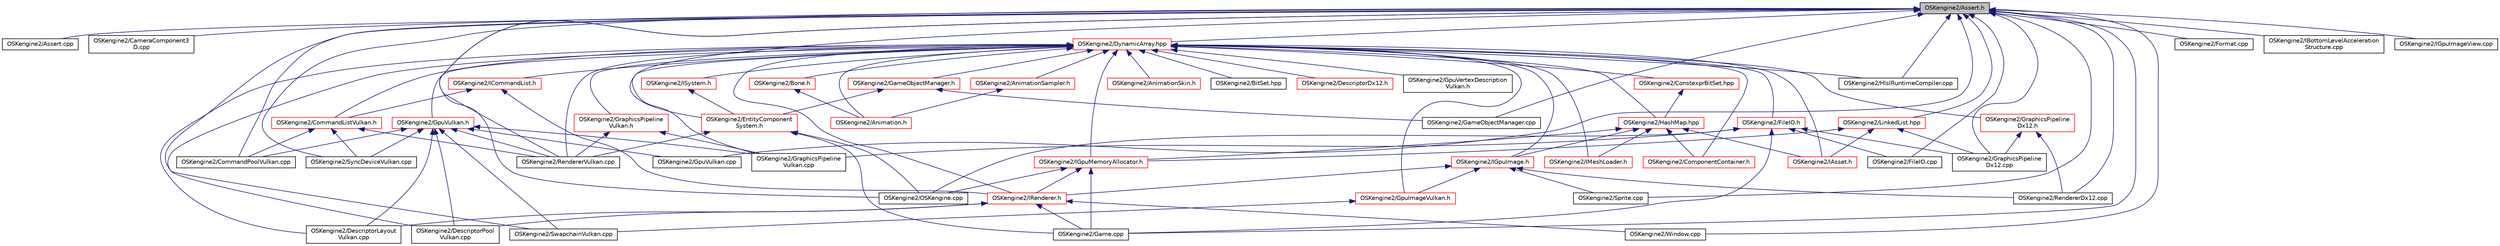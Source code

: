 digraph "OSKengine2/Assert.h"
{
 // LATEX_PDF_SIZE
  edge [fontname="Helvetica",fontsize="10",labelfontname="Helvetica",labelfontsize="10"];
  node [fontname="Helvetica",fontsize="10",shape=record];
  Node1 [label="OSKengine2/Assert.h",height=0.2,width=0.4,color="black", fillcolor="grey75", style="filled", fontcolor="black",tooltip=" "];
  Node1 -> Node2 [dir="back",color="midnightblue",fontsize="10",style="solid"];
  Node2 [label="OSKengine2/Assert.cpp",height=0.2,width=0.4,color="black", fillcolor="white", style="filled",URL="$_assert_8cpp.html",tooltip=" "];
  Node1 -> Node3 [dir="back",color="midnightblue",fontsize="10",style="solid"];
  Node3 [label="OSKengine2/CameraComponent3\lD.cpp",height=0.2,width=0.4,color="black", fillcolor="white", style="filled",URL="$_camera_component3_d_8cpp.html",tooltip=" "];
  Node1 -> Node4 [dir="back",color="midnightblue",fontsize="10",style="solid"];
  Node4 [label="OSKengine2/CommandPoolVulkan.cpp",height=0.2,width=0.4,color="black", fillcolor="white", style="filled",URL="$_command_pool_vulkan_8cpp.html",tooltip=" "];
  Node1 -> Node5 [dir="back",color="midnightblue",fontsize="10",style="solid"];
  Node5 [label="OSKengine2/DynamicArray.hpp",height=0.2,width=0.4,color="red", fillcolor="white", style="filled",URL="$_dynamic_array_8hpp.html",tooltip=" "];
  Node5 -> Node6 [dir="back",color="midnightblue",fontsize="10",style="solid"];
  Node6 [label="OSKengine2/Animation.h",height=0.2,width=0.4,color="red", fillcolor="white", style="filled",URL="$_animation_8h.html",tooltip=" "];
  Node5 -> Node29 [dir="back",color="midnightblue",fontsize="10",style="solid"];
  Node29 [label="OSKengine2/AnimationSampler.h",height=0.2,width=0.4,color="red", fillcolor="white", style="filled",URL="$_animation_sampler_8h.html",tooltip=" "];
  Node29 -> Node6 [dir="back",color="midnightblue",fontsize="10",style="solid"];
  Node5 -> Node30 [dir="back",color="midnightblue",fontsize="10",style="solid"];
  Node30 [label="OSKengine2/AnimationSkin.h",height=0.2,width=0.4,color="red", fillcolor="white", style="filled",URL="$_animation_skin_8h.html",tooltip=" "];
  Node5 -> Node31 [dir="back",color="midnightblue",fontsize="10",style="solid"];
  Node31 [label="OSKengine2/BitSet.hpp",height=0.2,width=0.4,color="black", fillcolor="white", style="filled",URL="$_bit_set_8hpp.html",tooltip=" "];
  Node5 -> Node32 [dir="back",color="midnightblue",fontsize="10",style="solid"];
  Node32 [label="OSKengine2/Bone.h",height=0.2,width=0.4,color="red", fillcolor="white", style="filled",URL="$_bone_8h.html",tooltip=" "];
  Node32 -> Node6 [dir="back",color="midnightblue",fontsize="10",style="solid"];
  Node5 -> Node33 [dir="back",color="midnightblue",fontsize="10",style="solid"];
  Node33 [label="OSKengine2/CommandListVulkan.h",height=0.2,width=0.4,color="red", fillcolor="white", style="filled",URL="$_command_list_vulkan_8h.html",tooltip=" "];
  Node33 -> Node4 [dir="back",color="midnightblue",fontsize="10",style="solid"];
  Node33 -> Node26 [dir="back",color="midnightblue",fontsize="10",style="solid"];
  Node26 [label="OSKengine2/RendererVulkan.cpp",height=0.2,width=0.4,color="black", fillcolor="white", style="filled",URL="$_renderer_vulkan_8cpp.html",tooltip=" "];
  Node33 -> Node37 [dir="back",color="midnightblue",fontsize="10",style="solid"];
  Node37 [label="OSKengine2/SyncDeviceVulkan.cpp",height=0.2,width=0.4,color="black", fillcolor="white", style="filled",URL="$_sync_device_vulkan_8cpp.html",tooltip=" "];
  Node5 -> Node39 [dir="back",color="midnightblue",fontsize="10",style="solid"];
  Node39 [label="OSKengine2/ComponentContainer.h",height=0.2,width=0.4,color="red", fillcolor="white", style="filled",URL="$_component_container_8h.html",tooltip=" "];
  Node5 -> Node95 [dir="back",color="midnightblue",fontsize="10",style="solid"];
  Node95 [label="OSKengine2/ConstexprBitSet.hpp",height=0.2,width=0.4,color="red", fillcolor="white", style="filled",URL="$_constexpr_bit_set_8hpp.html",tooltip=" "];
  Node95 -> Node137 [dir="back",color="midnightblue",fontsize="10",style="solid"];
  Node137 [label="OSKengine2/HashMap.hpp",height=0.2,width=0.4,color="red", fillcolor="white", style="filled",URL="$_hash_map_8hpp.html",tooltip=" "];
  Node137 -> Node39 [dir="back",color="midnightblue",fontsize="10",style="solid"];
  Node137 -> Node140 [dir="back",color="midnightblue",fontsize="10",style="solid"];
  Node140 [label="OSKengine2/IAsset.h",height=0.2,width=0.4,color="red", fillcolor="white", style="filled",URL="$_i_asset_8h.html",tooltip=" "];
  Node137 -> Node148 [dir="back",color="midnightblue",fontsize="10",style="solid"];
  Node148 [label="OSKengine2/IGpuImage.h",height=0.2,width=0.4,color="red", fillcolor="white", style="filled",URL="$_i_gpu_image_8h.html",tooltip=" "];
  Node148 -> Node151 [dir="back",color="midnightblue",fontsize="10",style="solid"];
  Node151 [label="OSKengine2/GpuImageVulkan.h",height=0.2,width=0.4,color="red", fillcolor="white", style="filled",URL="$_gpu_image_vulkan_8h.html",tooltip=" "];
  Node151 -> Node86 [dir="back",color="midnightblue",fontsize="10",style="solid"];
  Node86 [label="OSKengine2/SwapchainVulkan.cpp",height=0.2,width=0.4,color="black", fillcolor="white", style="filled",URL="$_swapchain_vulkan_8cpp.html",tooltip=" "];
  Node148 -> Node98 [dir="back",color="midnightblue",fontsize="10",style="solid"];
  Node98 [label="OSKengine2/IRenderer.h",height=0.2,width=0.4,color="red", fillcolor="white", style="filled",URL="$_i_renderer_8h.html",tooltip=" "];
  Node98 -> Node52 [dir="back",color="midnightblue",fontsize="10",style="solid"];
  Node52 [label="OSKengine2/DescriptorLayout\lVulkan.cpp",height=0.2,width=0.4,color="black", fillcolor="white", style="filled",URL="$_descriptor_layout_vulkan_8cpp.html",tooltip=" "];
  Node98 -> Node53 [dir="back",color="midnightblue",fontsize="10",style="solid"];
  Node53 [label="OSKengine2/DescriptorPool\lVulkan.cpp",height=0.2,width=0.4,color="black", fillcolor="white", style="filled",URL="$_descriptor_pool_vulkan_8cpp.html",tooltip=" "];
  Node98 -> Node44 [dir="back",color="midnightblue",fontsize="10",style="solid"];
  Node44 [label="OSKengine2/Game.cpp",height=0.2,width=0.4,color="black", fillcolor="white", style="filled",URL="$_game_8cpp.html",tooltip=" "];
  Node98 -> Node94 [dir="back",color="midnightblue",fontsize="10",style="solid"];
  Node94 [label="OSKengine2/Window.cpp",height=0.2,width=0.4,color="black", fillcolor="white", style="filled",URL="$_window_8cpp.html",tooltip=" "];
  Node148 -> Node25 [dir="back",color="midnightblue",fontsize="10",style="solid"];
  Node25 [label="OSKengine2/RendererDx12.cpp",height=0.2,width=0.4,color="black", fillcolor="white", style="filled",URL="$_renderer_dx12_8cpp.html",tooltip=" "];
  Node148 -> Node102 [dir="back",color="midnightblue",fontsize="10",style="solid"];
  Node102 [label="OSKengine2/Sprite.cpp",height=0.2,width=0.4,color="black", fillcolor="white", style="filled",URL="$_sprite_8cpp.html",tooltip=" "];
  Node137 -> Node156 [dir="back",color="midnightblue",fontsize="10",style="solid"];
  Node156 [label="OSKengine2/IGpuMemoryAllocator.h",height=0.2,width=0.4,color="red", fillcolor="white", style="filled",URL="$_i_gpu_memory_allocator_8h.html",tooltip=" "];
  Node156 -> Node44 [dir="back",color="midnightblue",fontsize="10",style="solid"];
  Node156 -> Node98 [dir="back",color="midnightblue",fontsize="10",style="solid"];
  Node156 -> Node45 [dir="back",color="midnightblue",fontsize="10",style="solid"];
  Node45 [label="OSKengine2/OSKengine.cpp",height=0.2,width=0.4,color="black", fillcolor="white", style="filled",URL="$_o_s_kengine_8cpp.html",tooltip=" "];
  Node137 -> Node16 [dir="back",color="midnightblue",fontsize="10",style="solid"];
  Node16 [label="OSKengine2/IMeshLoader.h",height=0.2,width=0.4,color="red", fillcolor="white", style="filled",URL="$_i_mesh_loader_8h.html",tooltip=" "];
  Node5 -> Node174 [dir="back",color="midnightblue",fontsize="10",style="solid"];
  Node174 [label="OSKengine2/DescriptorDx12.h",height=0.2,width=0.4,color="red", fillcolor="white", style="filled",URL="$_descriptor_dx12_8h.html",tooltip=" "];
  Node5 -> Node52 [dir="back",color="midnightblue",fontsize="10",style="solid"];
  Node5 -> Node53 [dir="back",color="midnightblue",fontsize="10",style="solid"];
  Node5 -> Node178 [dir="back",color="midnightblue",fontsize="10",style="solid"];
  Node178 [label="OSKengine2/FileIO.h",height=0.2,width=0.4,color="red", fillcolor="white", style="filled",URL="$_file_i_o_8h.html",tooltip=" "];
  Node178 -> Node179 [dir="back",color="midnightblue",fontsize="10",style="solid"];
  Node179 [label="OSKengine2/FileIO.cpp",height=0.2,width=0.4,color="black", fillcolor="white", style="filled",URL="$_file_i_o_8cpp.html",tooltip=" "];
  Node178 -> Node44 [dir="back",color="midnightblue",fontsize="10",style="solid"];
  Node178 -> Node64 [dir="back",color="midnightblue",fontsize="10",style="solid"];
  Node64 [label="OSKengine2/GraphicsPipeline\lDx12.cpp",height=0.2,width=0.4,color="black", fillcolor="white", style="filled",URL="$_graphics_pipeline_dx12_8cpp.html",tooltip=" "];
  Node178 -> Node101 [dir="back",color="midnightblue",fontsize="10",style="solid"];
  Node101 [label="OSKengine2/GraphicsPipeline\lVulkan.cpp",height=0.2,width=0.4,color="black", fillcolor="white", style="filled",URL="$_graphics_pipeline_vulkan_8cpp.html",tooltip=" "];
  Node178 -> Node45 [dir="back",color="midnightblue",fontsize="10",style="solid"];
  Node5 -> Node106 [dir="back",color="midnightblue",fontsize="10",style="solid"];
  Node106 [label="OSKengine2/GameObjectManager.h",height=0.2,width=0.4,color="red", fillcolor="white", style="filled",URL="$_game_object_manager_8h.html",tooltip=" "];
  Node106 -> Node43 [dir="back",color="midnightblue",fontsize="10",style="solid"];
  Node43 [label="OSKengine2/EntityComponent\lSystem.h",height=0.2,width=0.4,color="red", fillcolor="white", style="filled",URL="$_entity_component_system_8h.html",tooltip=" "];
  Node43 -> Node44 [dir="back",color="midnightblue",fontsize="10",style="solid"];
  Node43 -> Node45 [dir="back",color="midnightblue",fontsize="10",style="solid"];
  Node43 -> Node26 [dir="back",color="midnightblue",fontsize="10",style="solid"];
  Node106 -> Node105 [dir="back",color="midnightblue",fontsize="10",style="solid"];
  Node105 [label="OSKengine2/GameObjectManager.cpp",height=0.2,width=0.4,color="black", fillcolor="white", style="filled",URL="$_game_object_manager_8cpp.html",tooltip=" "];
  Node5 -> Node151 [dir="back",color="midnightblue",fontsize="10",style="solid"];
  Node5 -> Node180 [dir="back",color="midnightblue",fontsize="10",style="solid"];
  Node180 [label="OSKengine2/GpuVertexDescription\lVulkan.h",height=0.2,width=0.4,color="black", fillcolor="white", style="filled",URL="$_gpu_vertex_description_vulkan_8h.html",tooltip=" "];
  Node5 -> Node181 [dir="back",color="midnightblue",fontsize="10",style="solid"];
  Node181 [label="OSKengine2/GpuVulkan.h",height=0.2,width=0.4,color="red", fillcolor="white", style="filled",URL="$_gpu_vulkan_8h.html",tooltip=" "];
  Node181 -> Node4 [dir="back",color="midnightblue",fontsize="10",style="solid"];
  Node181 -> Node52 [dir="back",color="midnightblue",fontsize="10",style="solid"];
  Node181 -> Node53 [dir="back",color="midnightblue",fontsize="10",style="solid"];
  Node181 -> Node63 [dir="back",color="midnightblue",fontsize="10",style="solid"];
  Node63 [label="OSKengine2/GpuVulkan.cpp",height=0.2,width=0.4,color="black", fillcolor="white", style="filled",URL="$_gpu_vulkan_8cpp.html",tooltip=" "];
  Node181 -> Node101 [dir="back",color="midnightblue",fontsize="10",style="solid"];
  Node181 -> Node26 [dir="back",color="midnightblue",fontsize="10",style="solid"];
  Node181 -> Node86 [dir="back",color="midnightblue",fontsize="10",style="solid"];
  Node181 -> Node37 [dir="back",color="midnightblue",fontsize="10",style="solid"];
  Node5 -> Node168 [dir="back",color="midnightblue",fontsize="10",style="solid"];
  Node168 [label="OSKengine2/GraphicsPipeline\lDx12.h",height=0.2,width=0.4,color="red", fillcolor="white", style="filled",URL="$_graphics_pipeline_dx12_8h.html",tooltip=" "];
  Node168 -> Node64 [dir="back",color="midnightblue",fontsize="10",style="solid"];
  Node168 -> Node25 [dir="back",color="midnightblue",fontsize="10",style="solid"];
  Node5 -> Node101 [dir="back",color="midnightblue",fontsize="10",style="solid"];
  Node5 -> Node184 [dir="back",color="midnightblue",fontsize="10",style="solid"];
  Node184 [label="OSKengine2/GraphicsPipeline\lVulkan.h",height=0.2,width=0.4,color="red", fillcolor="white", style="filled",URL="$_graphics_pipeline_vulkan_8h.html",tooltip=" "];
  Node184 -> Node101 [dir="back",color="midnightblue",fontsize="10",style="solid"];
  Node184 -> Node26 [dir="back",color="midnightblue",fontsize="10",style="solid"];
  Node5 -> Node137 [dir="back",color="midnightblue",fontsize="10",style="solid"];
  Node5 -> Node185 [dir="back",color="midnightblue",fontsize="10",style="solid"];
  Node185 [label="OSKengine2/HlslRuntimeCompiler.cpp",height=0.2,width=0.4,color="black", fillcolor="white", style="filled",URL="$_hlsl_runtime_compiler_8cpp.html",tooltip=" "];
  Node5 -> Node140 [dir="back",color="midnightblue",fontsize="10",style="solid"];
  Node5 -> Node186 [dir="back",color="midnightblue",fontsize="10",style="solid"];
  Node186 [label="OSKengine2/ICommandList.h",height=0.2,width=0.4,color="red", fillcolor="white", style="filled",URL="$_i_command_list_8h.html",tooltip=" "];
  Node186 -> Node33 [dir="back",color="midnightblue",fontsize="10",style="solid"];
  Node186 -> Node98 [dir="back",color="midnightblue",fontsize="10",style="solid"];
  Node5 -> Node148 [dir="back",color="midnightblue",fontsize="10",style="solid"];
  Node5 -> Node156 [dir="back",color="midnightblue",fontsize="10",style="solid"];
  Node5 -> Node16 [dir="back",color="midnightblue",fontsize="10",style="solid"];
  Node5 -> Node98 [dir="back",color="midnightblue",fontsize="10",style="solid"];
  Node5 -> Node107 [dir="back",color="midnightblue",fontsize="10",style="solid"];
  Node107 [label="OSKengine2/ISystem.h",height=0.2,width=0.4,color="red", fillcolor="white", style="filled",URL="$_i_system_8h.html",tooltip=" "];
  Node107 -> Node43 [dir="back",color="midnightblue",fontsize="10",style="solid"];
  Node5 -> Node26 [dir="back",color="midnightblue",fontsize="10",style="solid"];
  Node1 -> Node43 [dir="back",color="midnightblue",fontsize="10",style="solid"];
  Node1 -> Node179 [dir="back",color="midnightblue",fontsize="10",style="solid"];
  Node1 -> Node217 [dir="back",color="midnightblue",fontsize="10",style="solid"];
  Node217 [label="OSKengine2/Format.cpp",height=0.2,width=0.4,color="black", fillcolor="white", style="filled",URL="$_format_8cpp.html",tooltip=" "];
  Node1 -> Node44 [dir="back",color="midnightblue",fontsize="10",style="solid"];
  Node1 -> Node105 [dir="back",color="midnightblue",fontsize="10",style="solid"];
  Node1 -> Node63 [dir="back",color="midnightblue",fontsize="10",style="solid"];
  Node1 -> Node64 [dir="back",color="midnightblue",fontsize="10",style="solid"];
  Node1 -> Node185 [dir="back",color="midnightblue",fontsize="10",style="solid"];
  Node1 -> Node218 [dir="back",color="midnightblue",fontsize="10",style="solid"];
  Node218 [label="OSKengine2/IBottomLevelAcceleration\lStructure.cpp",height=0.2,width=0.4,color="black", fillcolor="white", style="filled",URL="$_i_bottom_level_acceleration_structure_8cpp.html",tooltip=" "];
  Node1 -> Node219 [dir="back",color="midnightblue",fontsize="10",style="solid"];
  Node219 [label="OSKengine2/IGpuImageView.cpp",height=0.2,width=0.4,color="black", fillcolor="white", style="filled",URL="$_i_gpu_image_view_8cpp.html",tooltip=" "];
  Node1 -> Node220 [dir="back",color="midnightblue",fontsize="10",style="solid"];
  Node220 [label="OSKengine2/LinkedList.hpp",height=0.2,width=0.4,color="red", fillcolor="white", style="filled",URL="$_linked_list_8hpp.html",tooltip=" "];
  Node220 -> Node64 [dir="back",color="midnightblue",fontsize="10",style="solid"];
  Node220 -> Node140 [dir="back",color="midnightblue",fontsize="10",style="solid"];
  Node220 -> Node156 [dir="back",color="midnightblue",fontsize="10",style="solid"];
  Node1 -> Node45 [dir="back",color="midnightblue",fontsize="10",style="solid"];
  Node1 -> Node25 [dir="back",color="midnightblue",fontsize="10",style="solid"];
  Node1 -> Node26 [dir="back",color="midnightblue",fontsize="10",style="solid"];
  Node1 -> Node102 [dir="back",color="midnightblue",fontsize="10",style="solid"];
  Node1 -> Node86 [dir="back",color="midnightblue",fontsize="10",style="solid"];
  Node1 -> Node37 [dir="back",color="midnightblue",fontsize="10",style="solid"];
  Node1 -> Node94 [dir="back",color="midnightblue",fontsize="10",style="solid"];
}

